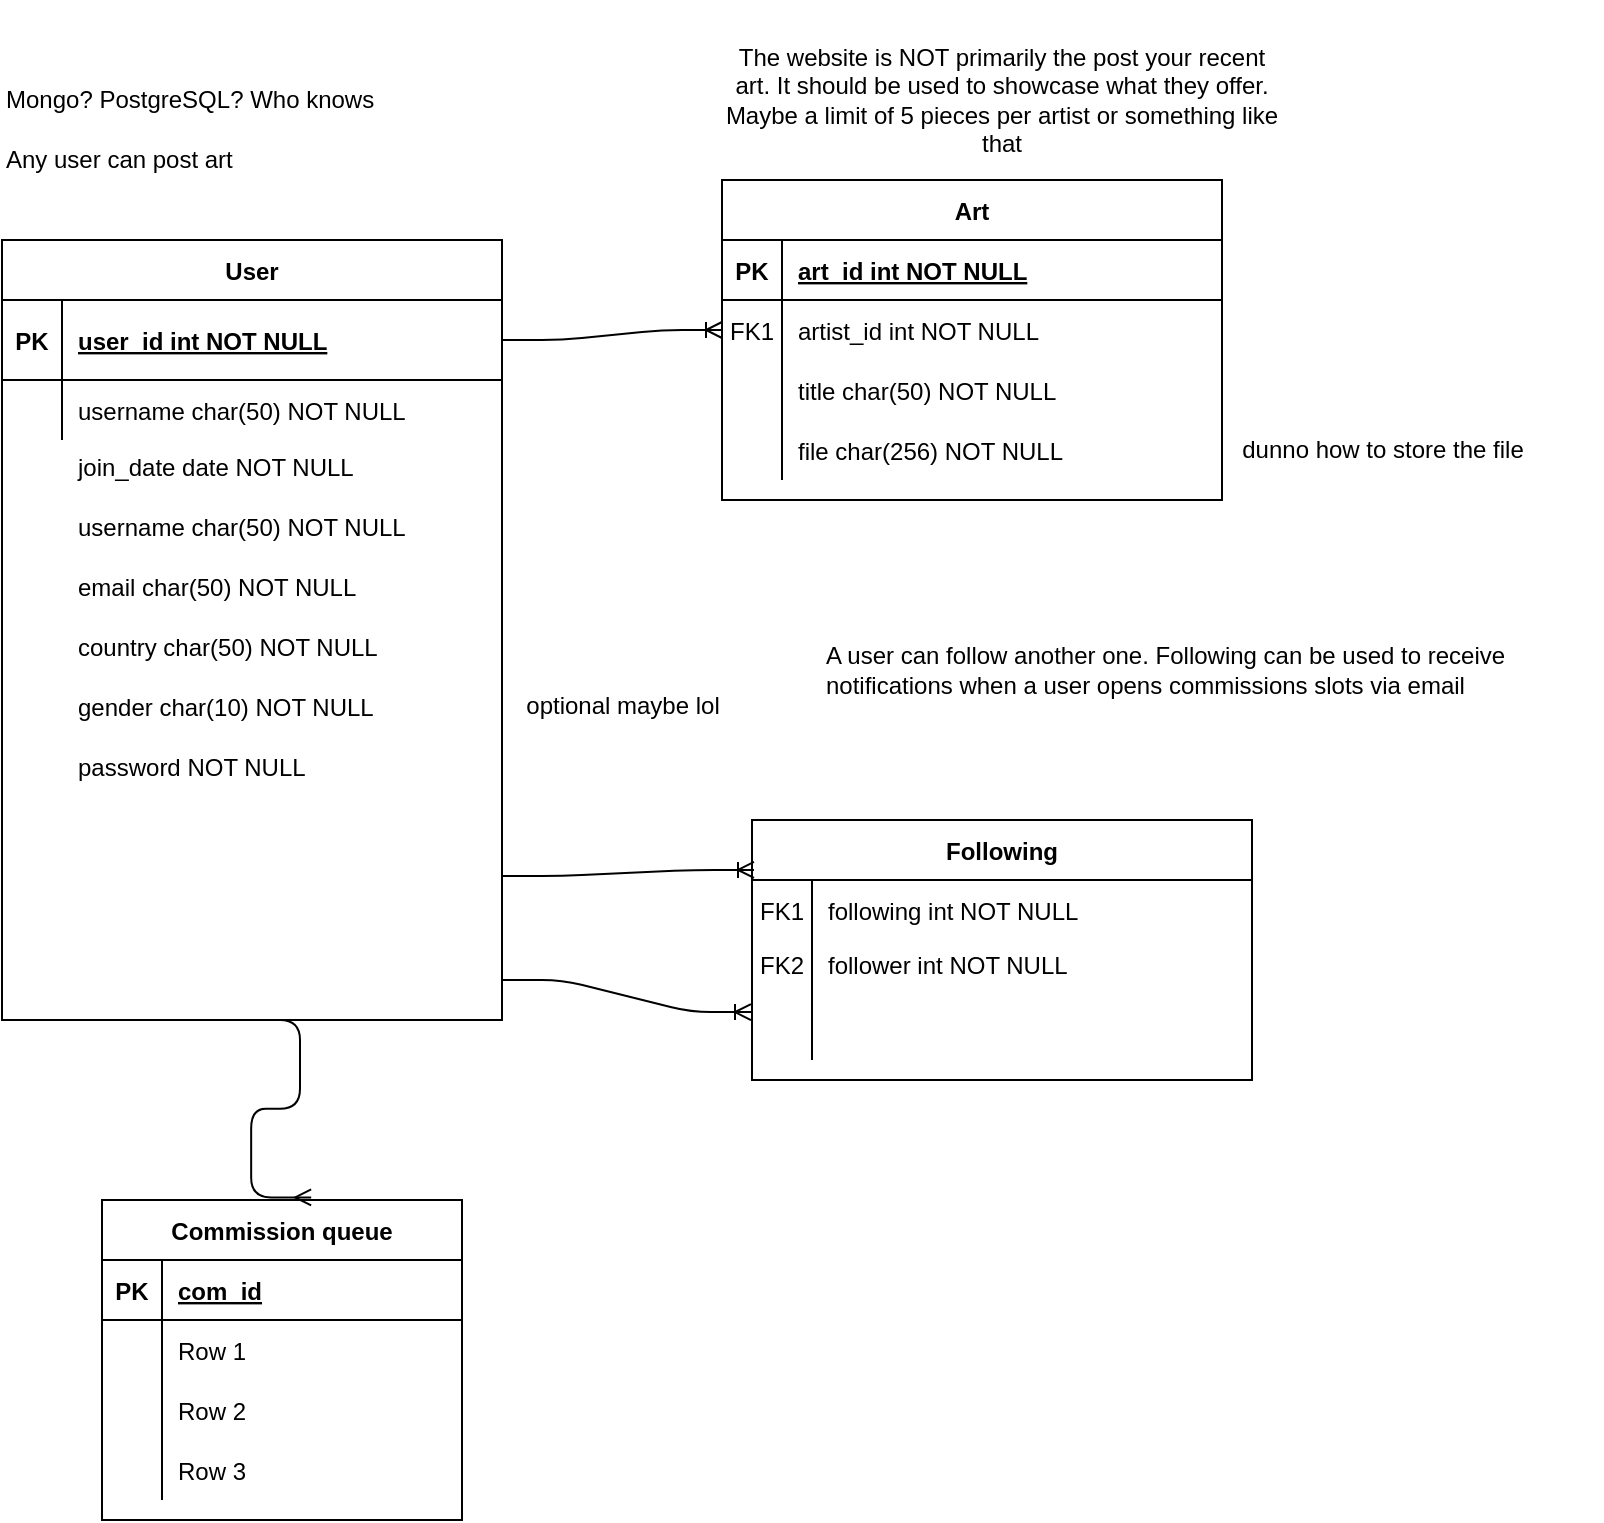 <mxfile version="14.5.0" type="github">
  <diagram id="R2lEEEUBdFMjLlhIrx00" name="Page-1">
    <mxGraphModel dx="1185" dy="636" grid="1" gridSize="10" guides="1" tooltips="1" connect="1" arrows="1" fold="1" page="1" pageScale="1" pageWidth="850" pageHeight="1100" math="0" shadow="0" extFonts="Permanent Marker^https://fonts.googleapis.com/css?family=Permanent+Marker">
      <root>
        <mxCell id="0" />
        <mxCell id="1" parent="0" />
        <mxCell id="C-vyLk0tnHw3VtMMgP7b-1" value="" style="edgeStyle=entityRelationEdgeStyle;endArrow=ERoneToMany;startArrow=none;endFill=0;startFill=0;entryX=0;entryY=0.5;entryDx=0;entryDy=0;exitX=1;exitY=0.5;exitDx=0;exitDy=0;" parent="1" source="C-vyLk0tnHw3VtMMgP7b-24" target="C-vyLk0tnHw3VtMMgP7b-6" edge="1">
          <mxGeometry width="100" height="100" relative="1" as="geometry">
            <mxPoint x="230" y="220" as="sourcePoint" />
            <mxPoint x="440" y="620" as="targetPoint" />
          </mxGeometry>
        </mxCell>
        <mxCell id="C-vyLk0tnHw3VtMMgP7b-2" value="Art" style="shape=table;startSize=30;container=1;collapsible=1;childLayout=tableLayout;fixedRows=1;rowLines=0;fontStyle=1;align=center;resizeLast=1;" parent="1" vertex="1">
          <mxGeometry x="480" y="90" width="250" height="160" as="geometry" />
        </mxCell>
        <mxCell id="C-vyLk0tnHw3VtMMgP7b-3" value="" style="shape=partialRectangle;collapsible=0;dropTarget=0;pointerEvents=0;fillColor=none;points=[[0,0.5],[1,0.5]];portConstraint=eastwest;top=0;left=0;right=0;bottom=1;" parent="C-vyLk0tnHw3VtMMgP7b-2" vertex="1">
          <mxGeometry y="30" width="250" height="30" as="geometry" />
        </mxCell>
        <mxCell id="C-vyLk0tnHw3VtMMgP7b-4" value="PK" style="shape=partialRectangle;overflow=hidden;connectable=0;fillColor=none;top=0;left=0;bottom=0;right=0;fontStyle=1;" parent="C-vyLk0tnHw3VtMMgP7b-3" vertex="1">
          <mxGeometry width="30" height="30" as="geometry" />
        </mxCell>
        <mxCell id="C-vyLk0tnHw3VtMMgP7b-5" value="art_id int NOT NULL " style="shape=partialRectangle;overflow=hidden;connectable=0;fillColor=none;top=0;left=0;bottom=0;right=0;align=left;spacingLeft=6;fontStyle=5;" parent="C-vyLk0tnHw3VtMMgP7b-3" vertex="1">
          <mxGeometry x="30" width="220" height="30" as="geometry" />
        </mxCell>
        <mxCell id="C-vyLk0tnHw3VtMMgP7b-6" value="" style="shape=partialRectangle;collapsible=0;dropTarget=0;pointerEvents=0;fillColor=none;points=[[0,0.5],[1,0.5]];portConstraint=eastwest;top=0;left=0;right=0;bottom=0;" parent="C-vyLk0tnHw3VtMMgP7b-2" vertex="1">
          <mxGeometry y="60" width="250" height="30" as="geometry" />
        </mxCell>
        <mxCell id="C-vyLk0tnHw3VtMMgP7b-7" value="FK1" style="shape=partialRectangle;overflow=hidden;connectable=0;fillColor=none;top=0;left=0;bottom=0;right=0;" parent="C-vyLk0tnHw3VtMMgP7b-6" vertex="1">
          <mxGeometry width="30" height="30" as="geometry" />
        </mxCell>
        <mxCell id="C-vyLk0tnHw3VtMMgP7b-8" value="artist_id int NOT NULL" style="shape=partialRectangle;overflow=hidden;connectable=0;fillColor=none;top=0;left=0;bottom=0;right=0;align=left;spacingLeft=6;" parent="C-vyLk0tnHw3VtMMgP7b-6" vertex="1">
          <mxGeometry x="30" width="220" height="30" as="geometry" />
        </mxCell>
        <mxCell id="C-vyLk0tnHw3VtMMgP7b-9" value="" style="shape=partialRectangle;collapsible=0;dropTarget=0;pointerEvents=0;fillColor=none;points=[[0,0.5],[1,0.5]];portConstraint=eastwest;top=0;left=0;right=0;bottom=0;" parent="C-vyLk0tnHw3VtMMgP7b-2" vertex="1">
          <mxGeometry y="90" width="250" height="30" as="geometry" />
        </mxCell>
        <mxCell id="C-vyLk0tnHw3VtMMgP7b-10" value="" style="shape=partialRectangle;overflow=hidden;connectable=0;fillColor=none;top=0;left=0;bottom=0;right=0;" parent="C-vyLk0tnHw3VtMMgP7b-9" vertex="1">
          <mxGeometry width="30" height="30" as="geometry" />
        </mxCell>
        <mxCell id="C-vyLk0tnHw3VtMMgP7b-11" value="" style="shape=partialRectangle;overflow=hidden;connectable=0;fillColor=none;top=0;left=0;bottom=0;right=0;align=left;spacingLeft=6;" parent="C-vyLk0tnHw3VtMMgP7b-9" vertex="1">
          <mxGeometry x="30" width="220" height="30" as="geometry" />
        </mxCell>
        <mxCell id="TL3nBuyXhmTacH56hyKP-1" value="" style="shape=partialRectangle;collapsible=0;dropTarget=0;pointerEvents=0;fillColor=none;points=[[0,0.5],[1,0.5]];portConstraint=eastwest;top=0;left=0;right=0;bottom=0;" parent="C-vyLk0tnHw3VtMMgP7b-2" vertex="1">
          <mxGeometry y="120" width="250" height="30" as="geometry" />
        </mxCell>
        <mxCell id="TL3nBuyXhmTacH56hyKP-2" value="" style="shape=partialRectangle;overflow=hidden;connectable=0;fillColor=none;top=0;left=0;bottom=0;right=0;" parent="TL3nBuyXhmTacH56hyKP-1" vertex="1">
          <mxGeometry width="30" height="30" as="geometry" />
        </mxCell>
        <mxCell id="TL3nBuyXhmTacH56hyKP-3" value="" style="shape=partialRectangle;overflow=hidden;connectable=0;fillColor=none;top=0;left=0;bottom=0;right=0;align=left;spacingLeft=6;" parent="TL3nBuyXhmTacH56hyKP-1" vertex="1">
          <mxGeometry x="30" width="220" height="30" as="geometry" />
        </mxCell>
        <mxCell id="C-vyLk0tnHw3VtMMgP7b-23" value="User" style="shape=table;startSize=30;container=1;collapsible=1;childLayout=tableLayout;fixedRows=1;rowLines=0;fontStyle=1;align=center;resizeLast=1;" parent="1" vertex="1">
          <mxGeometry x="120" y="120" width="250" height="390" as="geometry" />
        </mxCell>
        <mxCell id="C-vyLk0tnHw3VtMMgP7b-24" value="" style="shape=partialRectangle;collapsible=0;dropTarget=0;pointerEvents=0;fillColor=none;points=[[0,0.5],[1,0.5]];portConstraint=eastwest;top=0;left=0;right=0;bottom=1;" parent="C-vyLk0tnHw3VtMMgP7b-23" vertex="1">
          <mxGeometry y="30" width="250" height="40" as="geometry" />
        </mxCell>
        <mxCell id="C-vyLk0tnHw3VtMMgP7b-25" value="PK" style="shape=partialRectangle;overflow=hidden;connectable=0;fillColor=none;top=0;left=0;bottom=0;right=0;fontStyle=1;" parent="C-vyLk0tnHw3VtMMgP7b-24" vertex="1">
          <mxGeometry width="30" height="40" as="geometry" />
        </mxCell>
        <mxCell id="C-vyLk0tnHw3VtMMgP7b-26" value="user_id int NOT NULL " style="shape=partialRectangle;overflow=hidden;connectable=0;fillColor=none;top=0;left=0;bottom=0;right=0;align=left;spacingLeft=6;fontStyle=5;" parent="C-vyLk0tnHw3VtMMgP7b-24" vertex="1">
          <mxGeometry x="30" width="220" height="40" as="geometry" />
        </mxCell>
        <mxCell id="C-vyLk0tnHw3VtMMgP7b-27" value="" style="shape=partialRectangle;collapsible=0;dropTarget=0;pointerEvents=0;fillColor=none;points=[[0,0.5],[1,0.5]];portConstraint=eastwest;top=0;left=0;right=0;bottom=0;" parent="C-vyLk0tnHw3VtMMgP7b-23" vertex="1">
          <mxGeometry y="70" width="250" height="30" as="geometry" />
        </mxCell>
        <mxCell id="C-vyLk0tnHw3VtMMgP7b-28" value="" style="shape=partialRectangle;overflow=hidden;connectable=0;fillColor=none;top=0;left=0;bottom=0;right=0;" parent="C-vyLk0tnHw3VtMMgP7b-27" vertex="1">
          <mxGeometry width="30" height="30" as="geometry" />
        </mxCell>
        <mxCell id="C-vyLk0tnHw3VtMMgP7b-29" value="username char(50) NOT NULL" style="shape=partialRectangle;overflow=hidden;connectable=0;fillColor=none;top=0;left=0;bottom=0;right=0;align=left;spacingLeft=6;" parent="C-vyLk0tnHw3VtMMgP7b-27" vertex="1">
          <mxGeometry x="30" width="220" height="30" as="geometry" />
        </mxCell>
        <mxCell id="TL3nBuyXhmTacH56hyKP-5" value="&lt;div align=&quot;left&quot;&gt;Mongo? PostgreSQL? Who knows&lt;/div&gt;" style="text;html=1;align=left;verticalAlign=middle;resizable=0;points=[];autosize=1;" parent="1" vertex="1">
          <mxGeometry x="120" y="40" width="200" height="20" as="geometry" />
        </mxCell>
        <mxCell id="TL3nBuyXhmTacH56hyKP-6" value="join_date date NOT NULL" style="shape=partialRectangle;overflow=hidden;connectable=0;fillColor=none;top=0;left=0;bottom=0;right=0;align=left;spacingLeft=6;" parent="1" vertex="1">
          <mxGeometry x="150" y="218" width="220" height="30" as="geometry" />
        </mxCell>
        <mxCell id="TL3nBuyXhmTacH56hyKP-7" value="username char(50) NOT NULL" style="shape=partialRectangle;overflow=hidden;connectable=0;fillColor=none;top=0;left=0;bottom=0;right=0;align=left;spacingLeft=6;" parent="1" vertex="1">
          <mxGeometry x="150" y="248" width="220" height="30" as="geometry" />
        </mxCell>
        <mxCell id="TL3nBuyXhmTacH56hyKP-8" value="email char(50) NOT NULL" style="shape=partialRectangle;overflow=hidden;connectable=0;fillColor=none;top=0;left=0;bottom=0;right=0;align=left;spacingLeft=6;" parent="1" vertex="1">
          <mxGeometry x="150" y="278" width="220" height="30" as="geometry" />
        </mxCell>
        <mxCell id="TL3nBuyXhmTacH56hyKP-9" value="country char(50) NOT NULL" style="shape=partialRectangle;overflow=hidden;connectable=0;fillColor=none;top=0;left=0;bottom=0;right=0;align=left;spacingLeft=6;" parent="1" vertex="1">
          <mxGeometry x="150" y="308" width="220" height="30" as="geometry" />
        </mxCell>
        <mxCell id="TL3nBuyXhmTacH56hyKP-10" value="gender char(10) NOT NULL" style="shape=partialRectangle;overflow=hidden;connectable=0;fillColor=none;top=0;left=0;bottom=0;right=0;align=left;spacingLeft=6;" parent="1" vertex="1">
          <mxGeometry x="150" y="338" width="220" height="30" as="geometry" />
        </mxCell>
        <mxCell id="TL3nBuyXhmTacH56hyKP-11" value="optional maybe lol" style="text;html=1;align=center;verticalAlign=middle;resizable=0;points=[];autosize=1;" parent="1" vertex="1">
          <mxGeometry x="370" y="343" width="120" height="20" as="geometry" />
        </mxCell>
        <mxCell id="TL3nBuyXhmTacH56hyKP-15" value="title char(50) NOT NULL" style="shape=partialRectangle;overflow=hidden;connectable=0;fillColor=none;top=0;left=0;bottom=0;right=0;align=left;spacingLeft=6;" parent="1" vertex="1">
          <mxGeometry x="510" y="180" width="220" height="30" as="geometry" />
        </mxCell>
        <mxCell id="TL3nBuyXhmTacH56hyKP-16" value="file char(256) NOT NULL" style="shape=partialRectangle;overflow=hidden;connectable=0;fillColor=none;top=0;left=0;bottom=0;right=0;align=left;spacingLeft=6;" parent="1" vertex="1">
          <mxGeometry x="510" y="210" width="220" height="30" as="geometry" />
        </mxCell>
        <mxCell id="TL3nBuyXhmTacH56hyKP-17" value="dunno how to store the file" style="text;html=1;align=center;verticalAlign=middle;resizable=0;points=[];autosize=1;" parent="1" vertex="1">
          <mxGeometry x="730" y="215" width="160" height="20" as="geometry" />
        </mxCell>
        <mxCell id="VblUntj4SBmvAwm1wua8-1" value="&lt;div align=&quot;left&quot;&gt;Any user can post art&lt;/div&gt;" style="text;html=1;strokeColor=none;fillColor=none;align=left;verticalAlign=middle;whiteSpace=wrap;rounded=0;" vertex="1" parent="1">
          <mxGeometry x="120" y="70" width="250" height="20" as="geometry" />
        </mxCell>
        <mxCell id="VblUntj4SBmvAwm1wua8-2" value="A user can follow another one. Following can be used to receive notifications when a user opens commissions slots via email" style="text;html=1;strokeColor=none;fillColor=none;align=left;verticalAlign=middle;whiteSpace=wrap;rounded=0;" vertex="1" parent="1">
          <mxGeometry x="530" y="320" width="390" height="30" as="geometry" />
        </mxCell>
        <mxCell id="VblUntj4SBmvAwm1wua8-3" value="password NOT NULL" style="shape=partialRectangle;overflow=hidden;connectable=0;fillColor=none;top=0;left=0;bottom=0;right=0;align=left;spacingLeft=6;" vertex="1" parent="1">
          <mxGeometry x="150" y="368" width="220" height="30" as="geometry" />
        </mxCell>
        <mxCell id="VblUntj4SBmvAwm1wua8-4" value="The website is NOT primarily the post your recent art. It should be used to showcase what they offer. Maybe a limit of 5 pieces per artist or something like that" style="text;html=1;strokeColor=none;fillColor=none;align=center;verticalAlign=middle;whiteSpace=wrap;rounded=0;" vertex="1" parent="1">
          <mxGeometry x="480" width="280" height="100" as="geometry" />
        </mxCell>
        <mxCell id="VblUntj4SBmvAwm1wua8-5" value="Following" style="shape=table;startSize=30;container=1;collapsible=1;childLayout=tableLayout;fixedRows=1;rowLines=0;fontStyle=1;align=center;resizeLast=1;" vertex="1" parent="1">
          <mxGeometry x="495" y="410" width="250" height="130" as="geometry" />
        </mxCell>
        <mxCell id="VblUntj4SBmvAwm1wua8-9" value="" style="shape=partialRectangle;collapsible=0;dropTarget=0;pointerEvents=0;fillColor=none;points=[[0,0.5],[1,0.5]];portConstraint=eastwest;top=0;left=0;right=0;bottom=0;" vertex="1" parent="VblUntj4SBmvAwm1wua8-5">
          <mxGeometry y="30" width="250" height="30" as="geometry" />
        </mxCell>
        <mxCell id="VblUntj4SBmvAwm1wua8-10" value="FK1" style="shape=partialRectangle;overflow=hidden;connectable=0;fillColor=none;top=0;left=0;bottom=0;right=0;" vertex="1" parent="VblUntj4SBmvAwm1wua8-9">
          <mxGeometry width="30" height="30" as="geometry" />
        </mxCell>
        <mxCell id="VblUntj4SBmvAwm1wua8-11" value="following int NOT NULL" style="shape=partialRectangle;overflow=hidden;connectable=0;fillColor=none;top=0;left=0;bottom=0;right=0;align=left;spacingLeft=6;" vertex="1" parent="VblUntj4SBmvAwm1wua8-9">
          <mxGeometry x="30" width="220" height="30" as="geometry" />
        </mxCell>
        <mxCell id="VblUntj4SBmvAwm1wua8-12" value="" style="shape=partialRectangle;collapsible=0;dropTarget=0;pointerEvents=0;fillColor=none;points=[[0,0.5],[1,0.5]];portConstraint=eastwest;top=0;left=0;right=0;bottom=0;" vertex="1" parent="VblUntj4SBmvAwm1wua8-5">
          <mxGeometry y="60" width="250" height="30" as="geometry" />
        </mxCell>
        <mxCell id="VblUntj4SBmvAwm1wua8-13" value="" style="shape=partialRectangle;overflow=hidden;connectable=0;fillColor=none;top=0;left=0;bottom=0;right=0;" vertex="1" parent="VblUntj4SBmvAwm1wua8-12">
          <mxGeometry width="30" height="30" as="geometry" />
        </mxCell>
        <mxCell id="VblUntj4SBmvAwm1wua8-14" value="" style="shape=partialRectangle;overflow=hidden;connectable=0;fillColor=none;top=0;left=0;bottom=0;right=0;align=left;spacingLeft=6;" vertex="1" parent="VblUntj4SBmvAwm1wua8-12">
          <mxGeometry x="30" width="220" height="30" as="geometry" />
        </mxCell>
        <mxCell id="VblUntj4SBmvAwm1wua8-15" value="" style="shape=partialRectangle;collapsible=0;dropTarget=0;pointerEvents=0;fillColor=none;points=[[0,0.5],[1,0.5]];portConstraint=eastwest;top=0;left=0;right=0;bottom=0;" vertex="1" parent="VblUntj4SBmvAwm1wua8-5">
          <mxGeometry y="90" width="250" height="30" as="geometry" />
        </mxCell>
        <mxCell id="VblUntj4SBmvAwm1wua8-16" value="" style="shape=partialRectangle;overflow=hidden;connectable=0;fillColor=none;top=0;left=0;bottom=0;right=0;" vertex="1" parent="VblUntj4SBmvAwm1wua8-15">
          <mxGeometry width="30" height="30" as="geometry" />
        </mxCell>
        <mxCell id="VblUntj4SBmvAwm1wua8-17" value="" style="shape=partialRectangle;overflow=hidden;connectable=0;fillColor=none;top=0;left=0;bottom=0;right=0;align=left;spacingLeft=6;" vertex="1" parent="VblUntj4SBmvAwm1wua8-15">
          <mxGeometry x="30" width="220" height="30" as="geometry" />
        </mxCell>
        <mxCell id="VblUntj4SBmvAwm1wua8-18" value="" style="shape=partialRectangle;collapsible=0;dropTarget=0;pointerEvents=0;fillColor=none;points=[[0,0.5],[1,0.5]];portConstraint=eastwest;top=0;left=0;right=0;bottom=0;" vertex="1" parent="1">
          <mxGeometry x="495" y="467" width="250" height="30" as="geometry" />
        </mxCell>
        <mxCell id="VblUntj4SBmvAwm1wua8-19" value="FK2" style="shape=partialRectangle;overflow=hidden;connectable=0;fillColor=none;top=0;left=0;bottom=0;right=0;" vertex="1" parent="VblUntj4SBmvAwm1wua8-18">
          <mxGeometry width="30" height="30" as="geometry" />
        </mxCell>
        <mxCell id="VblUntj4SBmvAwm1wua8-20" value="follower int NOT NULL" style="shape=partialRectangle;overflow=hidden;connectable=0;fillColor=none;top=0;left=0;bottom=0;right=0;align=left;spacingLeft=6;" vertex="1" parent="VblUntj4SBmvAwm1wua8-18">
          <mxGeometry x="30" width="220" height="30" as="geometry" />
        </mxCell>
        <mxCell id="VblUntj4SBmvAwm1wua8-21" value="" style="edgeStyle=entityRelationEdgeStyle;fontSize=12;html=1;endArrow=ERoneToMany;startArrow=none;entryX=0.004;entryY=0.192;entryDx=0;entryDy=0;entryPerimeter=0;startFill=0;" edge="1" parent="1" target="VblUntj4SBmvAwm1wua8-5">
          <mxGeometry width="100" height="100" relative="1" as="geometry">
            <mxPoint x="370" y="438" as="sourcePoint" />
            <mxPoint x="470" y="338" as="targetPoint" />
          </mxGeometry>
        </mxCell>
        <mxCell id="VblUntj4SBmvAwm1wua8-22" value="" style="edgeStyle=entityRelationEdgeStyle;fontSize=12;html=1;endArrow=ERoneToMany;startArrow=none;entryX=-0.002;entryY=0.202;entryDx=0;entryDy=0;entryPerimeter=0;startFill=0;endFill=0;" edge="1" parent="1" target="VblUntj4SBmvAwm1wua8-15">
          <mxGeometry width="100" height="100" relative="1" as="geometry">
            <mxPoint x="370" y="490" as="sourcePoint" />
            <mxPoint x="610" y="410" as="targetPoint" />
          </mxGeometry>
        </mxCell>
        <mxCell id="VblUntj4SBmvAwm1wua8-23" value="Commission queue" style="shape=table;startSize=30;container=1;collapsible=1;childLayout=tableLayout;fixedRows=1;rowLines=0;fontStyle=1;align=center;resizeLast=1;" vertex="1" parent="1">
          <mxGeometry x="170" y="600" width="180" height="160" as="geometry" />
        </mxCell>
        <mxCell id="VblUntj4SBmvAwm1wua8-24" value="" style="shape=partialRectangle;collapsible=0;dropTarget=0;pointerEvents=0;fillColor=none;top=0;left=0;bottom=1;right=0;points=[[0,0.5],[1,0.5]];portConstraint=eastwest;" vertex="1" parent="VblUntj4SBmvAwm1wua8-23">
          <mxGeometry y="30" width="180" height="30" as="geometry" />
        </mxCell>
        <mxCell id="VblUntj4SBmvAwm1wua8-25" value="PK" style="shape=partialRectangle;connectable=0;fillColor=none;top=0;left=0;bottom=0;right=0;fontStyle=1;overflow=hidden;" vertex="1" parent="VblUntj4SBmvAwm1wua8-24">
          <mxGeometry width="30" height="30" as="geometry" />
        </mxCell>
        <mxCell id="VblUntj4SBmvAwm1wua8-26" value="com_id" style="shape=partialRectangle;connectable=0;fillColor=none;top=0;left=0;bottom=0;right=0;align=left;spacingLeft=6;fontStyle=5;overflow=hidden;" vertex="1" parent="VblUntj4SBmvAwm1wua8-24">
          <mxGeometry x="30" width="150" height="30" as="geometry" />
        </mxCell>
        <mxCell id="VblUntj4SBmvAwm1wua8-27" value="" style="shape=partialRectangle;collapsible=0;dropTarget=0;pointerEvents=0;fillColor=none;top=0;left=0;bottom=0;right=0;points=[[0,0.5],[1,0.5]];portConstraint=eastwest;" vertex="1" parent="VblUntj4SBmvAwm1wua8-23">
          <mxGeometry y="60" width="180" height="30" as="geometry" />
        </mxCell>
        <mxCell id="VblUntj4SBmvAwm1wua8-28" value="" style="shape=partialRectangle;connectable=0;fillColor=none;top=0;left=0;bottom=0;right=0;editable=1;overflow=hidden;" vertex="1" parent="VblUntj4SBmvAwm1wua8-27">
          <mxGeometry width="30" height="30" as="geometry" />
        </mxCell>
        <mxCell id="VblUntj4SBmvAwm1wua8-29" value="Row 1" style="shape=partialRectangle;connectable=0;fillColor=none;top=0;left=0;bottom=0;right=0;align=left;spacingLeft=6;overflow=hidden;" vertex="1" parent="VblUntj4SBmvAwm1wua8-27">
          <mxGeometry x="30" width="150" height="30" as="geometry" />
        </mxCell>
        <mxCell id="VblUntj4SBmvAwm1wua8-30" value="" style="shape=partialRectangle;collapsible=0;dropTarget=0;pointerEvents=0;fillColor=none;top=0;left=0;bottom=0;right=0;points=[[0,0.5],[1,0.5]];portConstraint=eastwest;" vertex="1" parent="VblUntj4SBmvAwm1wua8-23">
          <mxGeometry y="90" width="180" height="30" as="geometry" />
        </mxCell>
        <mxCell id="VblUntj4SBmvAwm1wua8-31" value="" style="shape=partialRectangle;connectable=0;fillColor=none;top=0;left=0;bottom=0;right=0;editable=1;overflow=hidden;" vertex="1" parent="VblUntj4SBmvAwm1wua8-30">
          <mxGeometry width="30" height="30" as="geometry" />
        </mxCell>
        <mxCell id="VblUntj4SBmvAwm1wua8-32" value="Row 2" style="shape=partialRectangle;connectable=0;fillColor=none;top=0;left=0;bottom=0;right=0;align=left;spacingLeft=6;overflow=hidden;" vertex="1" parent="VblUntj4SBmvAwm1wua8-30">
          <mxGeometry x="30" width="150" height="30" as="geometry" />
        </mxCell>
        <mxCell id="VblUntj4SBmvAwm1wua8-33" value="" style="shape=partialRectangle;collapsible=0;dropTarget=0;pointerEvents=0;fillColor=none;top=0;left=0;bottom=0;right=0;points=[[0,0.5],[1,0.5]];portConstraint=eastwest;" vertex="1" parent="VblUntj4SBmvAwm1wua8-23">
          <mxGeometry y="120" width="180" height="30" as="geometry" />
        </mxCell>
        <mxCell id="VblUntj4SBmvAwm1wua8-34" value="" style="shape=partialRectangle;connectable=0;fillColor=none;top=0;left=0;bottom=0;right=0;editable=1;overflow=hidden;" vertex="1" parent="VblUntj4SBmvAwm1wua8-33">
          <mxGeometry width="30" height="30" as="geometry" />
        </mxCell>
        <mxCell id="VblUntj4SBmvAwm1wua8-35" value="Row 3" style="shape=partialRectangle;connectable=0;fillColor=none;top=0;left=0;bottom=0;right=0;align=left;spacingLeft=6;overflow=hidden;" vertex="1" parent="VblUntj4SBmvAwm1wua8-33">
          <mxGeometry x="30" width="150" height="30" as="geometry" />
        </mxCell>
        <mxCell id="VblUntj4SBmvAwm1wua8-36" value="" style="edgeStyle=entityRelationEdgeStyle;fontSize=12;html=1;endArrow=ERmany;entryX=0.581;entryY=-0.008;entryDx=0;entryDy=0;entryPerimeter=0;" edge="1" parent="1" target="VblUntj4SBmvAwm1wua8-23">
          <mxGeometry width="100" height="100" relative="1" as="geometry">
            <mxPoint x="239" y="510" as="sourcePoint" />
            <mxPoint x="251" y="570" as="targetPoint" />
          </mxGeometry>
        </mxCell>
      </root>
    </mxGraphModel>
  </diagram>
</mxfile>
